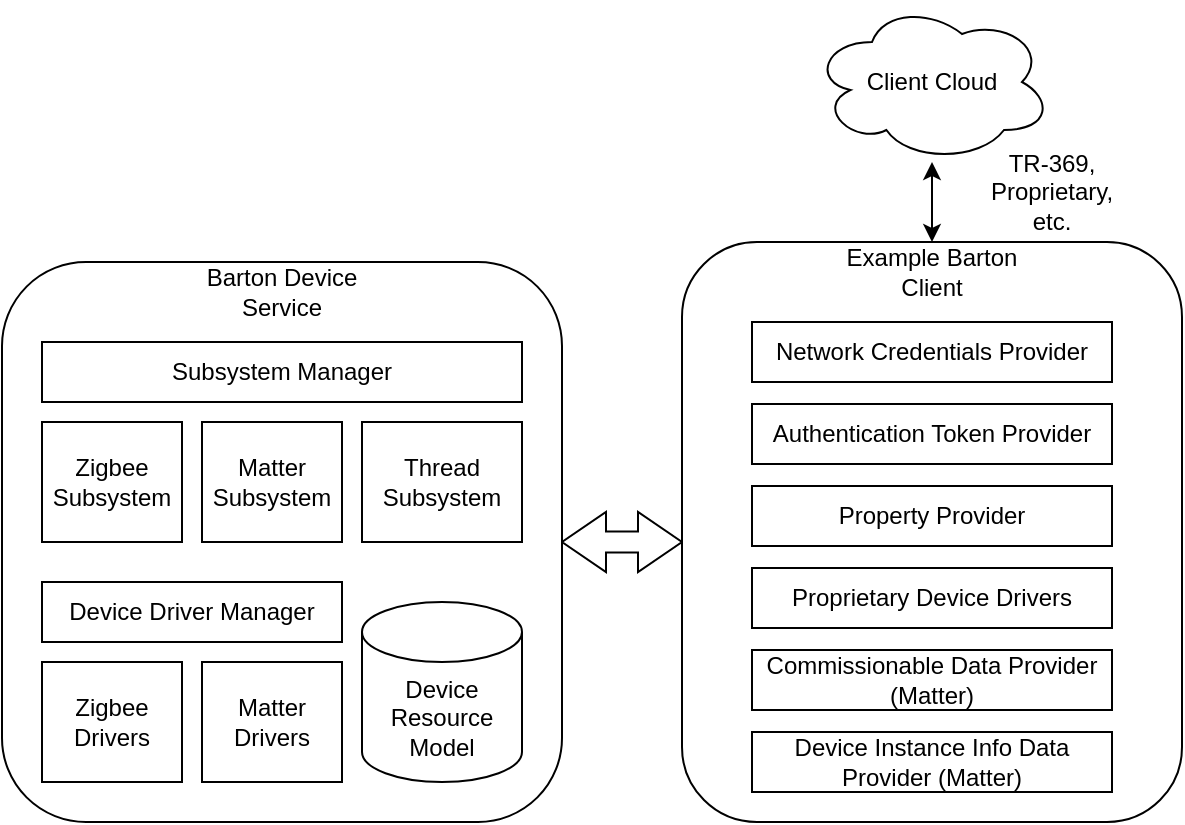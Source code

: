 <mxfile version="28.1.1">
  <diagram name="Page-1" id="3mGRwx98MG-ARUpETPn0">
    <mxGraphModel dx="1398" dy="1279" grid="1" gridSize="10" guides="1" tooltips="1" connect="1" arrows="1" fold="1" page="1" pageScale="1" pageWidth="850" pageHeight="1100" math="0" shadow="0">
      <root>
        <mxCell id="0" />
        <mxCell id="1" parent="0" />
        <mxCell id="--MTO9YccvEGNLTB4QjE-1" value="" style="html=1;shadow=0;dashed=0;align=center;verticalAlign=middle;shape=mxgraph.arrows2.twoWayArrow;dy=0.65;dx=22;" vertex="1" parent="1">
          <mxGeometry x="340" y="265" width="60" height="30" as="geometry" />
        </mxCell>
        <mxCell id="--MTO9YccvEGNLTB4QjE-2" value="" style="group" vertex="1" connectable="0" parent="1">
          <mxGeometry x="60" y="140" width="280" height="280" as="geometry" />
        </mxCell>
        <mxCell id="--MTO9YccvEGNLTB4QjE-3" value="" style="rounded=1;whiteSpace=wrap;html=1;" vertex="1" parent="--MTO9YccvEGNLTB4QjE-2">
          <mxGeometry width="280" height="280" as="geometry" />
        </mxCell>
        <mxCell id="--MTO9YccvEGNLTB4QjE-4" value="Barton Device Service" style="text;html=1;align=center;verticalAlign=middle;whiteSpace=wrap;rounded=0;" vertex="1" parent="--MTO9YccvEGNLTB4QjE-2">
          <mxGeometry x="90" width="100" height="30" as="geometry" />
        </mxCell>
        <mxCell id="--MTO9YccvEGNLTB4QjE-5" value="Device Resource Model" style="shape=cylinder3;whiteSpace=wrap;html=1;boundedLbl=1;backgroundOutline=1;size=15;" vertex="1" parent="--MTO9YccvEGNLTB4QjE-2">
          <mxGeometry x="180" y="170" width="80" height="90" as="geometry" />
        </mxCell>
        <mxCell id="--MTO9YccvEGNLTB4QjE-6" value="" style="group" vertex="1" connectable="0" parent="--MTO9YccvEGNLTB4QjE-2">
          <mxGeometry x="20" y="40" width="240" height="100" as="geometry" />
        </mxCell>
        <mxCell id="--MTO9YccvEGNLTB4QjE-7" value="Matter Subsystem" style="rounded=0;whiteSpace=wrap;html=1;" vertex="1" parent="--MTO9YccvEGNLTB4QjE-6">
          <mxGeometry x="80" y="40" width="70" height="60" as="geometry" />
        </mxCell>
        <mxCell id="--MTO9YccvEGNLTB4QjE-8" value="Thread Subsystem" style="rounded=0;whiteSpace=wrap;html=1;" vertex="1" parent="--MTO9YccvEGNLTB4QjE-6">
          <mxGeometry x="160" y="40" width="80" height="60" as="geometry" />
        </mxCell>
        <mxCell id="--MTO9YccvEGNLTB4QjE-9" value="Subsystem Manager" style="rounded=0;whiteSpace=wrap;html=1;" vertex="1" parent="--MTO9YccvEGNLTB4QjE-6">
          <mxGeometry width="240" height="30" as="geometry" />
        </mxCell>
        <mxCell id="--MTO9YccvEGNLTB4QjE-10" value="Zigbee Subsystem" style="rounded=0;whiteSpace=wrap;html=1;" vertex="1" parent="--MTO9YccvEGNLTB4QjE-6">
          <mxGeometry y="40" width="70" height="60" as="geometry" />
        </mxCell>
        <mxCell id="--MTO9YccvEGNLTB4QjE-11" value="" style="group" vertex="1" connectable="0" parent="--MTO9YccvEGNLTB4QjE-2">
          <mxGeometry x="20" y="160" width="150" height="100" as="geometry" />
        </mxCell>
        <mxCell id="--MTO9YccvEGNLTB4QjE-12" value="Device Driver Manager" style="rounded=0;whiteSpace=wrap;html=1;" vertex="1" parent="--MTO9YccvEGNLTB4QjE-11">
          <mxGeometry width="150" height="30" as="geometry" />
        </mxCell>
        <mxCell id="--MTO9YccvEGNLTB4QjE-13" value="Zigbee Drivers" style="rounded=0;whiteSpace=wrap;html=1;" vertex="1" parent="--MTO9YccvEGNLTB4QjE-11">
          <mxGeometry y="40" width="70" height="60" as="geometry" />
        </mxCell>
        <mxCell id="--MTO9YccvEGNLTB4QjE-14" value="Matter Drivers" style="rounded=0;whiteSpace=wrap;html=1;" vertex="1" parent="--MTO9YccvEGNLTB4QjE-11">
          <mxGeometry x="80" y="40" width="70" height="60" as="geometry" />
        </mxCell>
        <mxCell id="--MTO9YccvEGNLTB4QjE-15" value="" style="rounded=1;whiteSpace=wrap;html=1;" vertex="1" parent="1">
          <mxGeometry x="400" y="130" width="250" height="290" as="geometry" />
        </mxCell>
        <mxCell id="--MTO9YccvEGNLTB4QjE-16" value="Example Barton Client" style="text;html=1;align=center;verticalAlign=middle;whiteSpace=wrap;rounded=0;" vertex="1" parent="1">
          <mxGeometry x="475" y="130" width="100" height="30" as="geometry" />
        </mxCell>
        <mxCell id="--MTO9YccvEGNLTB4QjE-17" value="Network Credentials Provider" style="rounded=0;whiteSpace=wrap;html=1;" vertex="1" parent="1">
          <mxGeometry x="435" y="170" width="180" height="30" as="geometry" />
        </mxCell>
        <mxCell id="--MTO9YccvEGNLTB4QjE-18" value="Authentication Token Provider" style="rounded=0;whiteSpace=wrap;html=1;" vertex="1" parent="1">
          <mxGeometry x="435" y="211" width="180" height="30" as="geometry" />
        </mxCell>
        <mxCell id="--MTO9YccvEGNLTB4QjE-19" value="Proprietary Device Drivers" style="rounded=0;whiteSpace=wrap;html=1;" vertex="1" parent="1">
          <mxGeometry x="435" y="293" width="180" height="30" as="geometry" />
        </mxCell>
        <mxCell id="--MTO9YccvEGNLTB4QjE-20" value="Commissionable Data Provider&lt;div&gt;(Matter)&lt;/div&gt;" style="rounded=0;whiteSpace=wrap;html=1;" vertex="1" parent="1">
          <mxGeometry x="435" y="334" width="180" height="30" as="geometry" />
        </mxCell>
        <mxCell id="--MTO9YccvEGNLTB4QjE-21" value="Device Instance Info Data Provider&amp;nbsp;&lt;span style=&quot;background-color: initial;&quot;&gt;(Matter)&lt;/span&gt;" style="rounded=0;whiteSpace=wrap;html=1;" vertex="1" parent="1">
          <mxGeometry x="435" y="375" width="180" height="30" as="geometry" />
        </mxCell>
        <mxCell id="--MTO9YccvEGNLTB4QjE-22" value="Property Provider" style="rounded=0;whiteSpace=wrap;html=1;" vertex="1" parent="1">
          <mxGeometry x="435" y="252" width="180" height="30" as="geometry" />
        </mxCell>
        <mxCell id="--MTO9YccvEGNLTB4QjE-23" value="TR-369,&lt;div&gt;Proprietary, etc.&lt;/div&gt;" style="text;html=1;align=center;verticalAlign=middle;whiteSpace=wrap;rounded=0;" vertex="1" parent="1">
          <mxGeometry x="555" y="90" width="60" height="30" as="geometry" />
        </mxCell>
        <mxCell id="--MTO9YccvEGNLTB4QjE-24" value="" style="group" vertex="1" connectable="0" parent="1">
          <mxGeometry x="465" y="10" width="120" height="80" as="geometry" />
        </mxCell>
        <mxCell id="--MTO9YccvEGNLTB4QjE-25" value="Client Cloud" style="ellipse;shape=cloud;whiteSpace=wrap;html=1;" vertex="1" parent="--MTO9YccvEGNLTB4QjE-24">
          <mxGeometry width="120" height="80" as="geometry" />
        </mxCell>
        <mxCell id="--MTO9YccvEGNLTB4QjE-26" value="" style="endArrow=classic;startArrow=classic;html=1;rounded=0;entryX=0.5;entryY=0;entryDx=0;entryDy=0;" edge="1" parent="1" source="--MTO9YccvEGNLTB4QjE-25" target="--MTO9YccvEGNLTB4QjE-15">
          <mxGeometry width="50" height="50" relative="1" as="geometry">
            <mxPoint x="740" y="40" as="sourcePoint" />
            <mxPoint x="740" y="60.711" as="targetPoint" />
          </mxGeometry>
        </mxCell>
      </root>
    </mxGraphModel>
  </diagram>
</mxfile>
